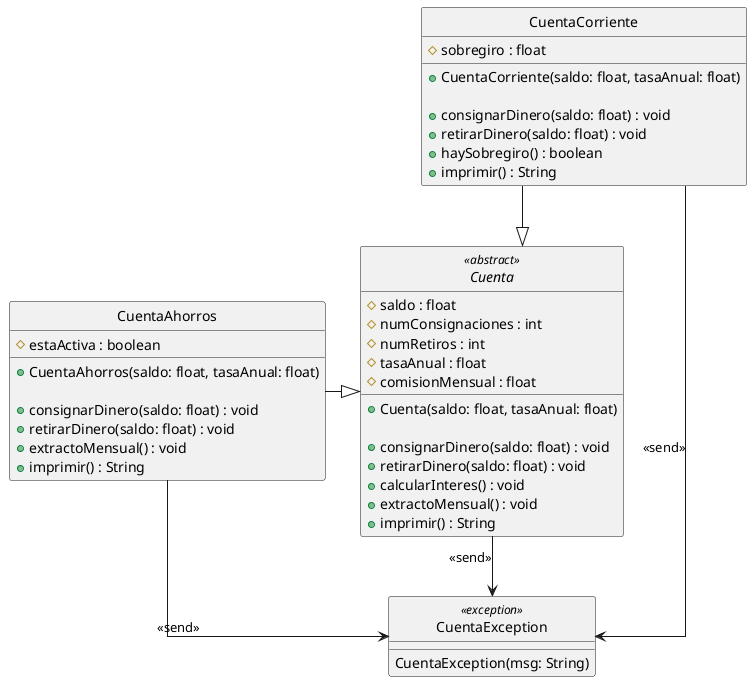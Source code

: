 @startuml Diagrama Taller Herencia

skinparam Linetype ortho
skinparam style strictuml

abstract class Cuenta <<abstract>> {
    #saldo : float
    #numConsignaciones : int
    #numRetiros : int
    #tasaAnual : float
    #comisionMensual : float

    +Cuenta(saldo: float, tasaAnual: float)

    +consignarDinero(saldo: float) : void
    +retirarDinero(saldo: float) : void
    +calcularInteres() : void
    +extractoMensual() : void
    +imprimir() : String
}

class CuentaAhorros {
    #estaActiva : boolean
    +CuentaAhorros(saldo: float, tasaAnual: float)

    +consignarDinero(saldo: float) : void
    +retirarDinero(saldo: float) : void
    +extractoMensual() : void
    +imprimir() : String
}
class CuentaCorriente {
    #sobregiro : float

    +CuentaCorriente(saldo: float, tasaAnual: float)

    +consignarDinero(saldo: float) : void
    +retirarDinero(saldo: float) : void
    +haySobregiro() : boolean
    +imprimir() : String
}
class CuentaException <<exception>> {
    CuentaException(msg: String)
}
Cuenta --> CuentaException : <<send>>
CuentaAhorros -> CuentaException : <<send>>
CuentaCorriente -> CuentaException : <<send>>

CuentaAhorros -|> Cuenta
CuentaCorriente --|> Cuenta
@enduml